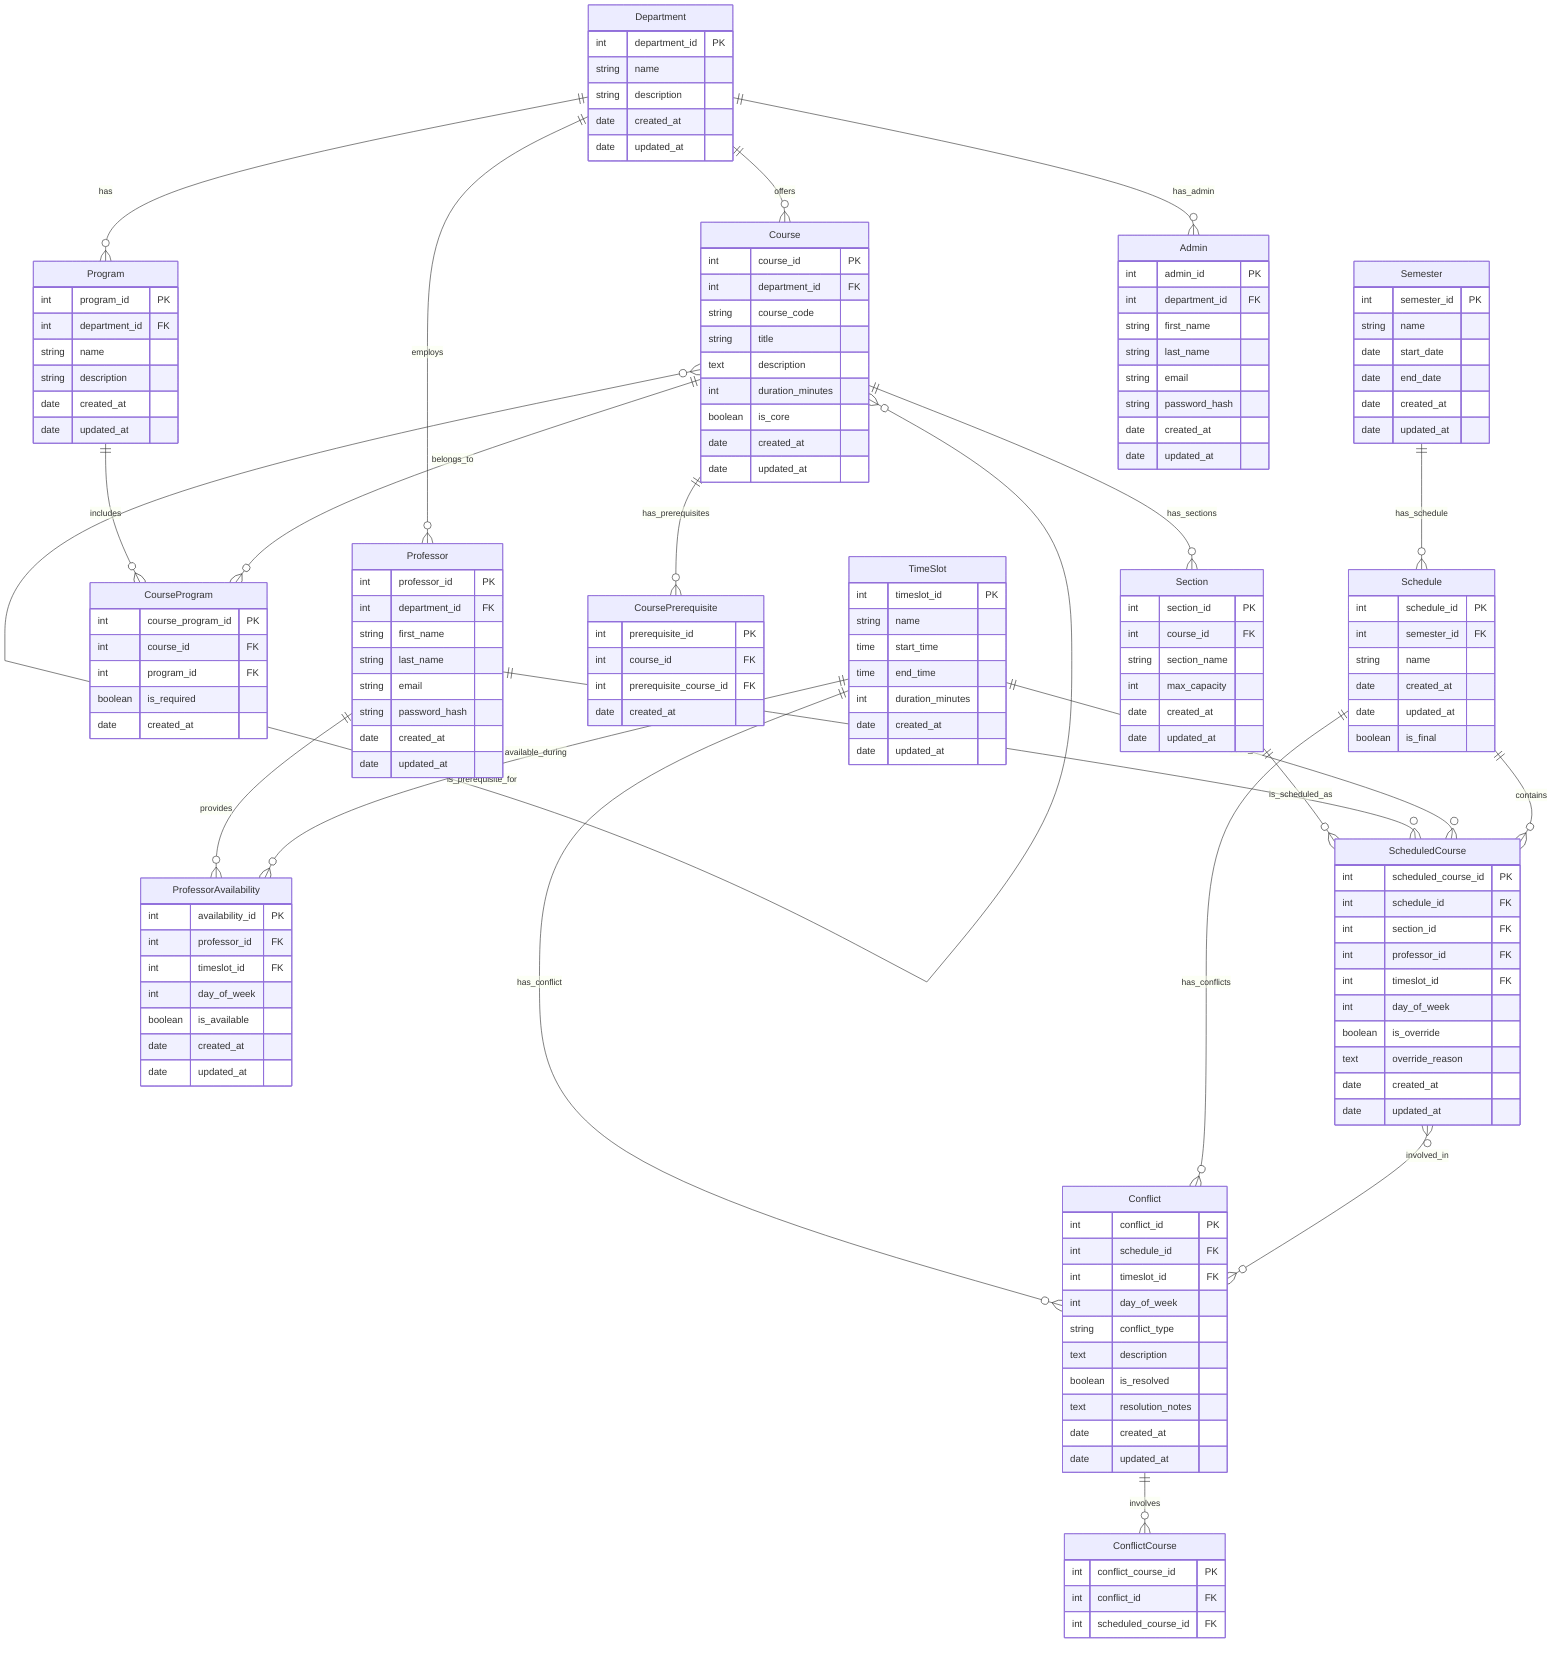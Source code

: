 erDiagram
    Department {
        int department_id PK
        string name
        string description
        date created_at
        date updated_at
    }
    
    Program {
        int program_id PK
        int department_id FK
        string name
        string description
        date created_at
        date updated_at
    }
    
    Course {
        int course_id PK
        int department_id FK
        string course_code
        string title
        text description
        int duration_minutes
        boolean is_core
        date created_at
        date updated_at
    }
    
    Section {
        int section_id PK
        int course_id FK
        string section_name
        int max_capacity
        date created_at
        date updated_at
    }
    
    CourseProgram {
        int course_program_id PK
        int course_id FK
        int program_id FK
        boolean is_required
        date created_at
    }
    
    Professor {
        int professor_id PK
        int department_id FK
        string first_name
        string last_name
        string email
        string password_hash
        date created_at
        date updated_at
    }
    
    CoursePrerequisite {
        int prerequisite_id PK
        int course_id FK
        int prerequisite_course_id FK
        date created_at
    }
    
    TimeSlot {
        int timeslot_id PK
        string name
        time start_time
        time end_time
        int duration_minutes
        date created_at
        date updated_at
    }
    
    ProfessorAvailability {
        int availability_id PK
        int professor_id FK
        int timeslot_id FK
        int day_of_week
        boolean is_available
        date created_at
        date updated_at
    }
    
    Schedule {
        int schedule_id PK
        int semester_id FK
        string name
        date created_at
        date updated_at
        boolean is_final
    }
    
    Semester {
        int semester_id PK
        string name
        date start_date
        date end_date
        date created_at
        date updated_at
    }
    
    ScheduledCourse {
        int scheduled_course_id PK
        int schedule_id FK
        int section_id FK
        int professor_id FK
        int timeslot_id FK
        int day_of_week
        boolean is_override
        text override_reason
        date created_at
        date updated_at
    }
    
    Conflict {
        int conflict_id PK
        int schedule_id FK
        int timeslot_id FK
        int day_of_week
        string conflict_type
        text description
        boolean is_resolved
        text resolution_notes
        date created_at
        date updated_at
    }
    
    ConflictCourse {
        int conflict_course_id PK
        int conflict_id FK
        int scheduled_course_id FK
    }
    
    Admin {
        int admin_id PK
        int department_id FK
        string first_name
        string last_name
        string email
        string password_hash
        date created_at
        date updated_at
    }
    
    Department ||--o{ Program : "has"
    Department ||--o{ Course : "offers"
    Department ||--o{ Professor : "employs"
    Department ||--o{ Admin : "has_admin"
    
    Program ||--o{ CourseProgram : "includes"
    
    Course ||--o{ Section : "has_sections"
    Course ||--o{ CourseProgram : "belongs_to"
    Course ||--o{ CoursePrerequisite : "has_prerequisites"
    Course }o--o{ Course : "is_prerequisite_for"
    
    Section ||--o{ ScheduledCourse : "is_scheduled_as"
    
    Professor ||--o{ ProfessorAvailability : "provides"
    Professor ||--o{ ScheduledCourse : "teaches"
    
    TimeSlot ||--o{ ProfessorAvailability : "available_during"
    TimeSlot ||--o{ ScheduledCourse : "used_for"
    TimeSlot ||--o{ Conflict : "has_conflict"
    
    Semester ||--o{ Schedule : "has_schedule"
    
    Schedule ||--o{ ScheduledCourse : "contains"
    Schedule ||--o{ Conflict : "has_conflicts"
    
    ScheduledCourse }o--o{ Conflict : "involved_in"
    Conflict ||--o{ ConflictCourse : "involves"